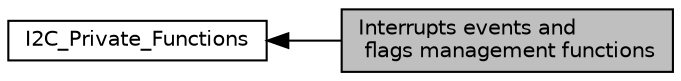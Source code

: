 digraph "Interrupts events and flags management functions"
{
  edge [fontname="Helvetica",fontsize="10",labelfontname="Helvetica",labelfontsize="10"];
  node [fontname="Helvetica",fontsize="10",shape=record];
  rankdir=LR;
  Node1 [label="I2C_Private_Functions",height=0.2,width=0.4,color="black", fillcolor="white", style="filled",URL="$group___i2_c___private___functions.html"];
  Node0 [label="Interrupts events and\l flags management functions",height=0.2,width=0.4,color="black", fillcolor="grey75", style="filled", fontcolor="black"];
  Node1->Node0 [shape=plaintext, dir="back", style="solid"];
}
